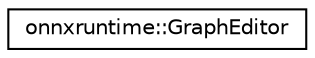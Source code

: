digraph "Graphical Class Hierarchy"
{
  edge [fontname="Helvetica",fontsize="10",labelfontname="Helvetica",labelfontsize="10"];
  node [fontname="Helvetica",fontsize="10",shape=record];
  rankdir="LR";
  Node0 [label="onnxruntime::GraphEditor",height=0.2,width=0.4,color="black", fillcolor="white", style="filled",URL="$classonnxruntime_1_1GraphEditor.html"];
}
